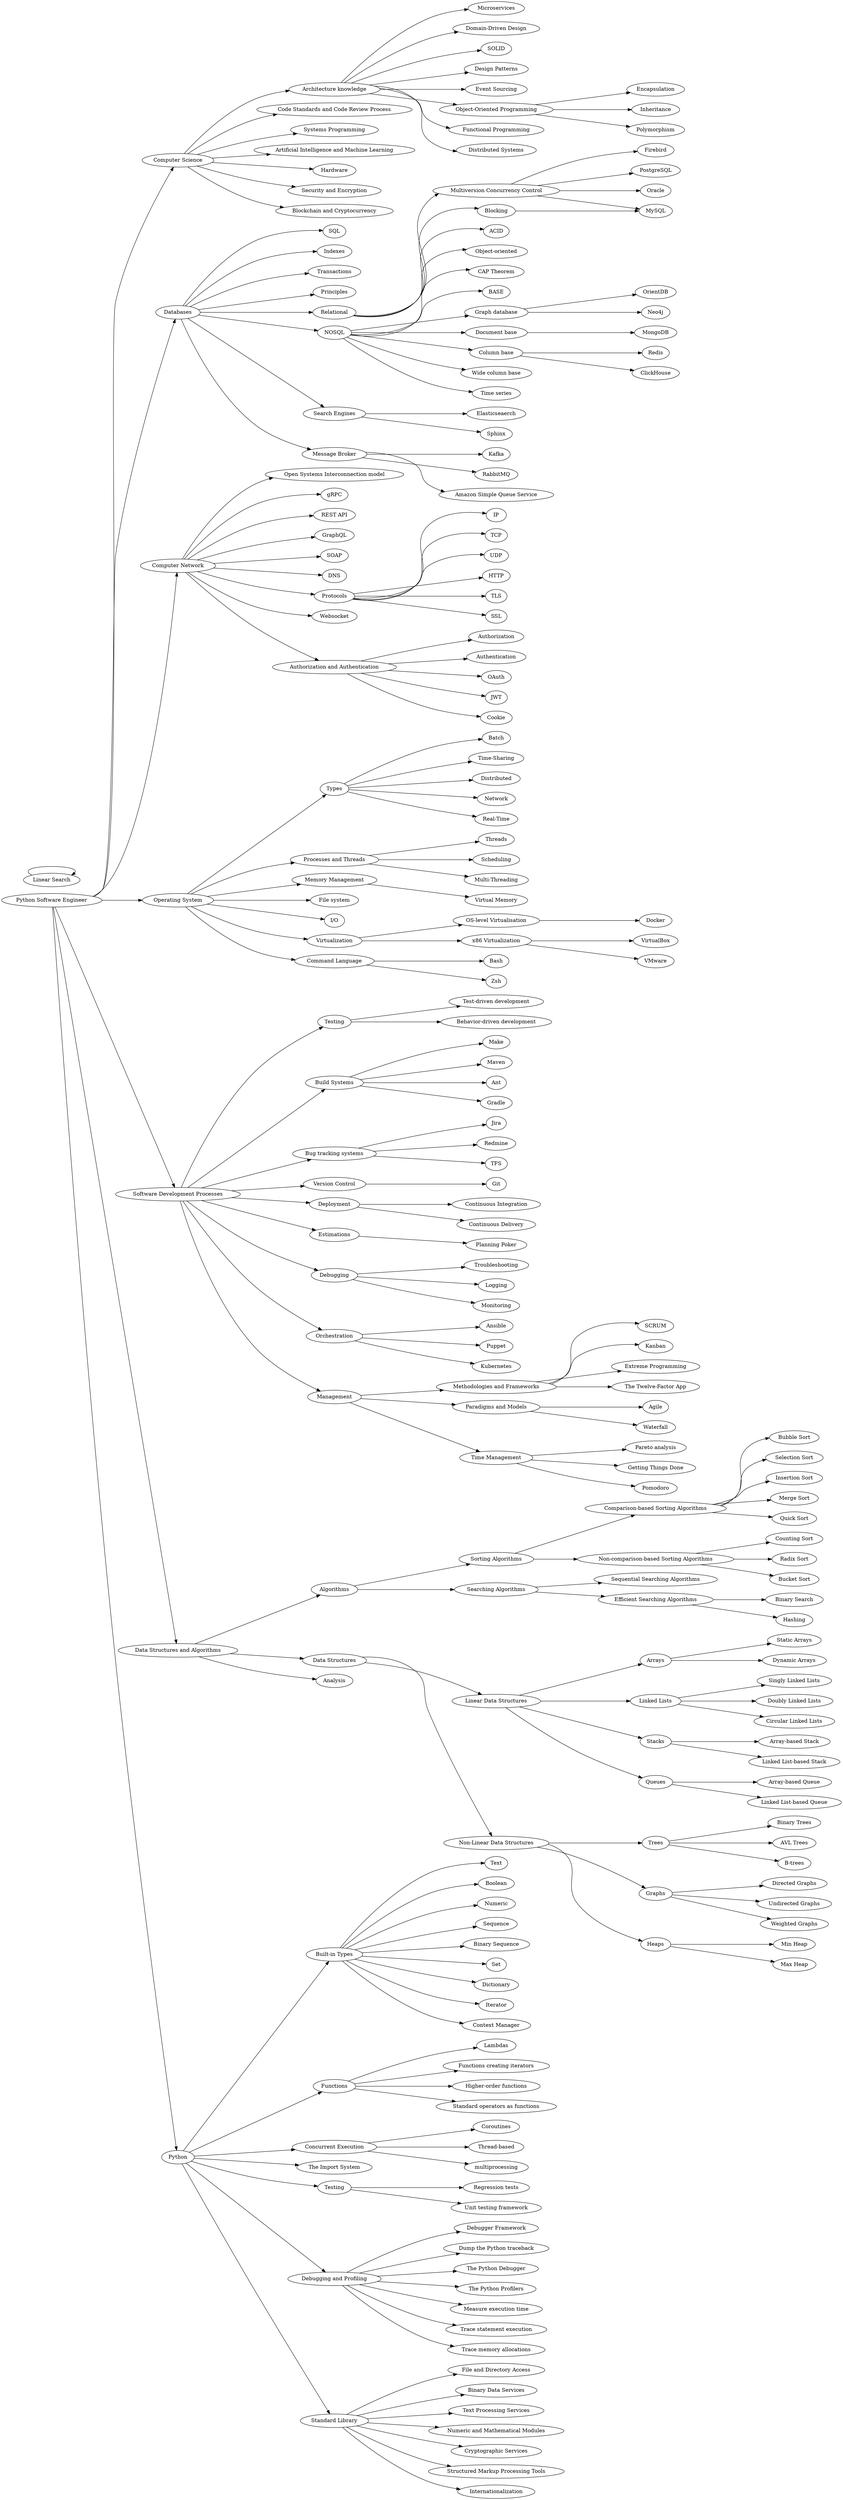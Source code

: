 digraph roadmap {
	rankdir=LR;
	cs->cs_architecture;	
	cs->code;	
	cs->cs_systems;	
	cs->cs_ai;	
	cs->cs_hardware;	
	cs->cs_security;	
	cs->cs_blockchain;	
	cs_architecture->cs_architecture_microservices;	
	cs_architecture->cs_architecture_ddd;	
	cs_architecture->cs_architecture_solid;	
	cs_architecture->cs_architecture_patterns;	
	cs_architecture->cs_architecture_event;	
	cs_architecture->cs_architecture_oop;	
	cs_architecture->cs_architecture_func;	
	cs_architecture->cs_architecture_distributed;	
	cs_architecture_oop->cs_architecture_oop_encapsulation;	
	cs_architecture_oop->cs_architecture_oop_inheritance;	
	cs_architecture_oop->cs_architecture_oop_polymorphism;	
	db->db_sql;	
	db->db_indexes;	
	db->db_transactions;	
	db->db_principles;	
	db->db_relational;	
	db->db_nosql;	
	db->db_search;	
	db->db_message_broker;	
	db_message_broker->db_message_broker_kafka;	
	db_message_broker->db_message_broker_rabbit;	
	db_message_broker->db_message_broker_awssqs;	
	db_relational->db_relational_mvcc;	
	db_relational->db_relational_blocking;	
	db_relational->db_relational_acid;	
	db_relational->db_relational_oo;	
	db_relational_mvcc->db_relational_firebird;	
	db_relational_mvcc->db_relational_postgres;	
	db_relational_mvcc->db_relational_oracle;	
	db_relational_mvcc->db_mysql;	
	db_relational_blocking->db_mysql;	
	db_nosql->db_nosql_cap;	
	db_nosql->db_nosql_base;	
	db_nosql->db_nosql_graph;	
	db_nosql->db_nosql_doc;	
	db_nosql->db_nosql_colbase;	
	db_nosql->db_nosql_colwidebase;	
	db_nosql->db_nosql_time;	
	db_nosql_graph->db_nosql_orient;	
	db_nosql_graph->db_nosql_neo4j;	
	db_nosql_doc->db_nosql_mongo;	
	db_nosql_colbase->db_nosql_redis;	
	db_nosql_colbase->db_nosql_clickhouse;	
	db_search->db_search_elasticseaerch;	
	db_search->db_search_sphinx;	
	net->net_osi;	
	net->net_grpc;	
	net->net_restapi;	
	net->net_graphql;	
	net->net_soap;	
	net->net_dns;	
	net->net_protocols;	
	net->net_websocket;	
	net->net_auth;	
	net_protocols->net_protocols_ip;	
	net_protocols->net_protocols_tcp;	
	net_protocols->net_protocols_udp;	
	net_protocols->net_protocols_http;	
	net_protocols->net_protocols_tls;	
	net_protocols->net_protocols_ssl;	
	net_auth->net_auth_authorization;	
	net_auth->net_auth_authentication;	
	net_auth->net_auth_oauth;	
	net_auth->net_auth_jwt;	
	net_auth->net_auth_cookie;	
	os->os_types;	
	os->os_processes;	
	os->os_memory;	
	os->os_filesystem;	
	os->os_io;	
	os->os_virtualization;	
	os->os_shell;	
	os_memory->os_memory_virtual;	
	os_types->os_types_batch;	
	os_types->os_types_time_sharing;	
	os_types->os_types_distributed;	
	os_types->os_types_network;	
	os_types->os_types_realtime;	
	os_processes->os_processes_threads;	
	os_processes->os_processes_scheduling;	
	os_processes->os_processes_multithreading;	
	os_virtualization->os_virtualization_level;	
	os_virtualization->os_virtualization_x86;	
	os_virtualization_level->os_virtualization_level_docker;	
	os_virtualization_x86->os_virtualization_x86_virtualbox;	
	os_virtualization_x86->os_virtualization_x86_vmware;	
	os_shell->os_shell_bash;	
	os_shell->os_shell_zsh;	
	dev->dev_testing;	
	dev->dev_build;	
	dev->dev_trackers;	
	dev->dev_version;	
	dev->dev_deployment;	
	dev->dev_estimation;	
	dev->dev_debugging;	
	dev->dev_orchestration;	
	dev->dev_management;	
	dev_orchestration->dev_orchestration_ansible;	
	dev_orchestration->dev_orchestration_puppet;	
	dev_orchestration->dev_orchestration_k8s;	
	dev_debugging->dev_debugging_troubleshooting;	
	dev_debugging->dev_debugging_logging;	
	dev_debugging->dev_debugging_monitoring;	
	dev_testing->dev_testing_tdd;	
	dev_testing->dev_testing_bdd;	
	dev_trackers->dev_trackers_jira;	
	dev_trackers->dev_trackers_redmine;	
	dev_trackers->dev_trackers_tfs;	
	dev_version->dev_version_git;	
	dev_deployment->dev_deployment_ci;	
	dev_deployment->dev_deployment_cd;	
	dev_management->dev_methodologies;	
	dev_management->dev_paradigms;	
	dev_management->management_time;	
	dev_paradigms->management_paradigms_agile;	
	dev_paradigms->management_paradigms_waterfall;	
	management_time->management_time_pareto;	
	management_time->management_time_gtd;	
	management_time->management_time_pomodoro;	
	dev_methodologies->dev_methodologies_scrum;	
	dev_methodologies->dev_methodologies_kanban;	
	dev_methodologies->dev_methodologies_xp;	
	dev_methodologies->dev_methodologies_12factors;	
	dev_estimation->management_estimation_poker;	
	dev_build->dev_build_make;	
	dev_build->dev_build_maven;	
	dev_build->dev_build_ant;	
	dev_build->dev_build_gradle;	
	dsa->dsa_algorithms;	
	dsa->dsa_data;	
	dsa->dsa_analysis;	
	dsa_algorithms->dsa_algorithms_sorting;	
	dsa_algorithms->dsa_algorithms_searching;	
	dsa_data->dsa_data_linear;	
	dsa_data->dsa_data_nonlinear;	
	dsa_algorithms_sorting->dsa_algorithms_sorting_comparison;	
	dsa_algorithms_sorting->dsa_algorithms_sorting_noncomparison;	
	dsa_algorithms_searching->dsa_algorithms_searching_sequential;	
	dsa_algorithms_searching->dsa_algorithms_searching_efficient;	
	dsa_data_linear->dsa_data_linear_arrays;	
	dsa_data_linear->dsa_data_linear_lists;	
	dsa_data_linear->dsa_data_linear_stacks;	
	dsa_data_linear->dsa_data_linear_queues;	
	dsa_data_nonlinear->dsa_data_nonlinear_trees;	
	dsa_data_nonlinear->dsa_data_nonlinear_graphs;	
	dsa_data_nonlinear->dsa_data_nonlinear_heaps;	
	dsa_algorithms_sorting_comparison->dsa_algorithms_sorting_comparison_bubble;	
	dsa_algorithms_sorting_comparison->dsa_algorithms_sorting_comparison_selection;	
	dsa_algorithms_sorting_comparison->dsa_algorithms_sorting_comparison_insertion;	
	dsa_algorithms_sorting_comparison->dsa_algorithms_sorting_comparison_merge;	
	dsa_algorithms_sorting_comparison->dsa_algorithms_sorting_comparison_quick;	
	dsa_algorithms_sorting_noncomparison->dsa_algorithms_sorting_noncomparison_counting;	
	dsa_algorithms_sorting_noncomparison->dsa_algorithms_sorting_noncomparison_radix;	
	dsa_algorithms_sorting_noncomparison->dsa_algorithms_sorting_noncomparison_bucket;	
	dsa_algorithms_searching_sequential_linear->dsa_algorithms_searching_sequential_linear;	
	dsa_algorithms_searching_efficient->dsa_algorithms_searching_efficient_binary;	
	dsa_algorithms_searching_efficient->dsa_algorithms_searching_efficient_hashing;	
	dsa_data_linear_arrays->dsa_data_linear_arrays_static;	
	dsa_data_linear_arrays->dsa_data_linear_arrays_dynamic;	
	dsa_data_linear_lists->dsa_data_linear_lists_singly;	
	dsa_data_linear_lists->dsa_data_linear_lists_doubly;	
	dsa_data_linear_lists->dsa_data_linear_lists_circular;	
	dsa_data_linear_stacks->dsa_data_linear_stacks_array;	
	dsa_data_linear_stacks->dsa_data_linear_stacks_list;	
	dsa_data_linear_queues->dsa_data_linear_queues_array;	
	dsa_data_linear_queues->dsa_data_linear_queues_list;	
	dsa_data_nonlinear_trees->dsa_data_nonlinear_trees_binary;	
	dsa_data_nonlinear_trees->dsa_data_nonlinear_trees_avl;	
	dsa_data_nonlinear_trees->dsa_data_nonlinear_trees_b;	
	dsa_data_nonlinear_graphs->dsa_data_nonlinear_graphs_directed;	
	dsa_data_nonlinear_graphs->dsa_data_nonlinear_graphs_undirected;	
	dsa_data_nonlinear_graphs->dsa_data_nonlinear_graphs_weighted;	
	dsa_data_nonlinear_heaps->dsa_data_nonlinear_heaps_min;	
	dsa_data_nonlinear_heaps->dsa_data_nonlinear_heaps_max;	
	python->python_types;	
	python->python_functions;	
	python->python_parallelism;	
	python->python_import_system;	
	python->python_testing;	
	python->python_debugging;	
	python->python_standard_library;	
	python_types->python_types_text;	
	python_types->python_types_boolean;	
	python_types->python_types_numeric;	
	python_types->python_types_sequence;	
	python_types->python_types_binary_sequence;	
	python_types->python_types_set;	
	python_types->python_types_dict;	
	python_types->python_types_iterator;	
	python_types->python_types_context;	
	python_functions->python_functions_lambdas;	
	python_functions->python_functions_itertools;	
	python_functions->python_functions_functools;	
	python_functions->python_functions_operator;	
	python_parallelism->python_parallelism_coroutines;	
	python_parallelism->python_parallelism_threading;	
	python_parallelism->python_parallelism_multiprocessing;	
	python_debugging->python_debugging_bdb;	
	python_debugging->python_debugging_faulthandler;	
	python_debugging->python_debugging_pdb;	
	python_debugging->python_debugging_profilers;	
	python_debugging->python_debugging_timeit;	
	python_debugging->python_debugging_trace_execution;	
	python_debugging->python_debugging_trace_allocations;	
	python_testing->python_testing_regression;	
	python_testing->python_testing_unittest;	
	python_standard_library->python_standard_library_files;	
	python_standard_library->python_standard_library_binary;	
	python_standard_library->python_standard_library_text;	
	python_standard_library->python_standard_library_numeric;	
	python_standard_library->python_standard_library_cryptographic;	
	python_standard_library->python_standard_library_markup;	
	python_standard_library->python_standard_library_internationalization;	
	backend->cs;	
	backend->db;	
	backend->net;	
	backend->os;	
	backend->dev;	
	backend->dsa;	
	backend->python;	
	cs [ label="Computer Science" ];
	cs_architecture [ label="Architecture knowledge" ];
	code [ label="Code Standards and Code Review Process" ];
	cs_systems [ label="Systems Programming" ];
	cs_ai [ label="Artificial Intelligence and Machine Learning" ];
	cs_hardware [ label="Hardware" ];
	cs_security [ label="Security and Encryption" ];
	cs_blockchain [ label="Blockchain and Cryptocurrency" ];
	cs_architecture_microservices [ label="Microservices" ];
	cs_architecture_ddd [ label="Domain-Driven Design" ];
	cs_architecture_solid [ label="SOLID" ];
	cs_architecture_patterns [ label="Design Patterns" ];
	cs_architecture_event [ label="Event Sourcing" ];
	cs_architecture_oop [ label="Object-Oriented Programming" ];
	cs_architecture_func [ label="Functional Programming" ];
	cs_architecture_distributed [ label="Distributed Systems" ];
	cs_architecture_oop_encapsulation [ label="Encapsulation" ];
	cs_architecture_oop_inheritance [ label="Inheritance" ];
	cs_architecture_oop_polymorphism [ label="Polymorphism" ];
	db [ label="Databases" ];
	db_sql [ label="SQL" ];
	db_indexes [ label="Indexes" ];
	db_transactions [ label="Transactions" ];
	db_principles [ label="Principles" ];
	db_relational [ label="Relational" ];
	db_nosql [ label="NOSQL" ];
	db_search [ label="Search Engines" ];
	db_message_broker [ label="Message Broker" ];
	db_message_broker_kafka [ label="Kafka" ];
	db_message_broker_rabbit [ label="RabbitMQ" ];
	db_message_broker_awssqs [ label="Amazon Simple Queue Service" ];
	db_relational_mvcc [ label="Multiversion Concurrency Control" ];
	db_relational_blocking [ label="Blocking" ];
	db_relational_acid [ label="ACID" ];
	db_relational_oo [ label="Object-oriented" ];
	db_relational_firebird [ label="Firebird" ];
	db_relational_postgres [ label="PostgreSQL" ];
	db_relational_oracle [ label="Oracle" ];
	db_mysql [ label="MySQL" ];
	db_nosql_cap [ label="CAP Theorem" ];
	db_nosql_base [ label="BASE" ];
	db_nosql_graph [ label="Graph database" ];
	db_nosql_doc [ label="Document base" ];
	db_nosql_colbase [ label="Column base" ];
	db_nosql_colwidebase [ label="Wide column base" ];
	db_nosql_time [ label="Time series" ];
	db_nosql_orient [ label="OrientDB" ];
	db_nosql_neo4j [ label="Neo4j" ];
	db_nosql_mongo [ label="MongoDB" ];
	db_nosql_redis [ label="Redis" ];
	db_nosql_clickhouse [ label="ClickHouse" ];
	db_search_elasticseaerch [ label="Elasticseaerch" ];
	db_search_sphinx [ label="Sphinx" ];
	net [ label="Computer Network" ];
	net_osi [ label="Open Systems Interconnection model" ];
	net_grpc [ label="gRPC" ];
	net_restapi [ label="REST API" ];
	net_graphql [ label="GraphQL" ];
	net_soap [ label="SOAP" ];
	net_dns [ label="DNS" ];
	net_protocols [ label="Protocols" ];
	net_websocket [ label="Websocket" ];
	net_auth [ label="Authorization and Authentication" ];
	net_protocols_ip [ label="IP" ];
	net_protocols_tcp [ label="TCP" ];
	net_protocols_udp [ label="UDP" ];
	net_protocols_http [ label="HTTP" ];
	net_protocols_tls [ label="TLS" ];
	net_protocols_ssl [ label="SSL" ];
	net_auth_authorization [ label="Authorization" ];
	net_auth_authentication [ label="Authentication" ];
	net_auth_oauth [ label="OAuth" ];
	net_auth_jwt [ label="JWT" ];
	net_auth_cookie [ label="Cookie" ];
	os [ label="Operating System" ];
	os_types [ label="Types" ];
	os_processes [ label="Processes and Threads" ];
	os_memory [ label="Memory Management" ];
	os_filesystem [ label="File system" ];
	os_io [ label="I/O" ];
	os_virtualization [ label="Virtualization" ];
	os_shell [ label="Command Language" ];
	os_memory_virtual [ label="Virtual Memory" ];
	os_types_batch [ label="Batch" ];
	os_types_time_sharing [ label="Time-Sharing" ];
	os_types_distributed [ label="Distributed" ];
	os_types_network [ label="Network" ];
	os_types_realtime [ label="Real-Time" ];
	os_processes_threads [ label="Threads" ];
	os_processes_scheduling [ label="Scheduling" ];
	os_processes_multithreading [ label="Multi-Threading" ];
	os_virtualization_level [ label="OS-level Virtualisation" ];
	os_virtualization_x86 [ label="x86 Virtualization" ];
	os_virtualization_level_docker [ label="Docker" ];
	os_virtualization_x86_virtualbox [ label="VirtualBox" ];
	os_virtualization_x86_vmware [ label="VMware" ];
	os_shell_bash [ label="Bash" ];
	os_shell_zsh [ label="Zsh" ];
	dev [ label="Software Development Processes" ];
	dev_testing [ label="Testing" ];
	dev_build [ label="Build Systems" ];
	dev_trackers [ label="Bug tracking systems" ];
	dev_version [ label="Version Control" ];
	dev_deployment [ label="Deployment" ];
	dev_estimation [ label="Estimations" ];
	dev_debugging [ label="Debugging" ];
	dev_orchestration [ label="Orchestration" ];
	dev_management [ label="Management" ];
	dev_orchestration_ansible [ label="Ansible" ];
	dev_orchestration_puppet [ label="Puppet" ];
	dev_orchestration_k8s [ label="Kubernetes" ];
	dev_debugging_troubleshooting [ label="Troubleshooting" ];
	dev_debugging_logging [ label="Logging" ];
	dev_debugging_monitoring [ label="Monitoring" ];
	dev_testing_tdd [ label="Test-driven development" ];
	dev_testing_bdd [ label="Behavior-driven development" ];
	dev_trackers_jira [ label="Jira" ];
	dev_trackers_redmine [ label="Redmine" ];
	dev_trackers_tfs [ label="TFS" ];
	dev_version_git [ label="Git" ];
	dev_deployment_ci [ label="Continuous Integration" ];
	dev_deployment_cd [ label="Continuous Delivery" ];
	dev_methodologies [ label="Methodologies and Frameworks" ];
	dev_paradigms [ label="Paradigms and Models" ];
	management_time [ label="Time Management" ];
	management_paradigms_agile [ label="Agile" ];
	management_paradigms_waterfall [ label="Waterfall" ];
	management_time_pareto [ label="Pareto analysis" ];
	management_time_gtd [ label="Getting Things Done" ];
	management_time_pomodoro [ label="Pomodoro" ];
	dev_methodologies_scrum [ label="SCRUM" ];
	dev_methodologies_kanban [ label="Kanban" ];
	dev_methodologies_xp [ label="Extreme Programming" ];
	dev_methodologies_12factors [ label="The Twelve-Factor App" ];
	management_estimation_poker [ label="Planning Poker" ];
	dev_build_make [ label="Make" ];
	dev_build_maven [ label="Maven" ];
	dev_build_ant [ label="Ant" ];
	dev_build_gradle [ label="Gradle" ];
	dsa [ label="Data Structures and Algorithms" ];
	dsa_algorithms [ label="Algorithms" ];
	dsa_data [ label="Data Structures" ];
	dsa_analysis [ label="Analysis" ];
	dsa_algorithms_sorting [ label="Sorting Algorithms" ];
	dsa_algorithms_searching [ label="Searching Algorithms" ];
	dsa_data_linear [ label="Linear Data Structures" ];
	dsa_data_nonlinear [ label="Non-Linear Data Structures" ];
	dsa_algorithms_sorting_comparison [ label="Comparison-based Sorting Algorithms" ];
	dsa_algorithms_sorting_noncomparison [ label="Non-comparison-based Sorting Algorithms" ];
	dsa_algorithms_searching_sequential [ label="Sequential Searching Algorithms" ];
	dsa_algorithms_searching_efficient [ label="Efficient Searching Algorithms" ];
	dsa_data_linear_arrays [ label="Arrays" ];
	dsa_data_linear_lists [ label="Linked Lists" ];
	dsa_data_linear_stacks [ label="Stacks" ];
	dsa_data_linear_queues [ label="Queues" ];
	dsa_data_nonlinear_trees [ label="Trees" ];
	dsa_data_nonlinear_graphs [ label="Graphs" ];
	dsa_data_nonlinear_heaps [ label="Heaps" ];
	dsa_algorithms_sorting_comparison_bubble [ label="Bubble Sort" ];
	dsa_algorithms_sorting_comparison_selection [ label="Selection Sort" ];
	dsa_algorithms_sorting_comparison_insertion [ label="Insertion Sort" ];
	dsa_algorithms_sorting_comparison_merge [ label="Merge Sort" ];
	dsa_algorithms_sorting_comparison_quick [ label="Quick Sort" ];
	dsa_algorithms_sorting_noncomparison_counting [ label="Counting Sort" ];
	dsa_algorithms_sorting_noncomparison_radix [ label="Radix Sort" ];
	dsa_algorithms_sorting_noncomparison_bucket [ label="Bucket Sort" ];
	dsa_algorithms_searching_sequential_linear [ label="Linear Search" ];
	dsa_algorithms_searching_efficient_binary [ label="Binary Search" ];
	dsa_algorithms_searching_efficient_hashing [ label="Hashing" ];
	dsa_data_linear_arrays_static [ label="Static Arrays" ];
	dsa_data_linear_arrays_dynamic [ label="Dynamic Arrays" ];
	dsa_data_linear_lists_singly [ label="Singly Linked Lists" ];
	dsa_data_linear_lists_doubly [ label="Doubly Linked Lists" ];
	dsa_data_linear_lists_circular [ label="Circular Linked Lists" ];
	dsa_data_linear_stacks_array [ label="Array-based Stack" ];
	dsa_data_linear_stacks_list [ label="Linked List-based Stack" ];
	dsa_data_linear_queues_array [ label="Array-based Queue" ];
	dsa_data_linear_queues_list [ label="Linked List-based Queue" ];
	dsa_data_nonlinear_trees_binary [ label="Binary Trees" ];
	dsa_data_nonlinear_trees_avl [ label="AVL Trees" ];
	dsa_data_nonlinear_trees_b [ label="B-trees" ];
	dsa_data_nonlinear_graphs_directed [ label="Directed Graphs" ];
	dsa_data_nonlinear_graphs_undirected [ label="Undirected Graphs" ];
	dsa_data_nonlinear_graphs_weighted [ label="Weighted Graphs" ];
	dsa_data_nonlinear_heaps_min [ label="Min Heap" ];
	dsa_data_nonlinear_heaps_max [ label="Max Heap" ];
	python [ label="Python" ];
	python_types [ label="Built-in Types" ];
	python_functions [ label="Functions" ];
	python_parallelism [ label="Concurrent Execution" ];
	python_import_system [ label="The Import System" ];
	python_testing [ label="Testing" ];
	python_debugging [ label="Debugging and Profiling" ];
	python_standard_library [ label="Standard Library" ];
	python_types_text [ label="Text" ];
	python_types_boolean [ label="Boolean" ];
	python_types_numeric [ label="Numeric" ];
	python_types_sequence [ label="Sequence" ];
	python_types_binary_sequence [ label="Binary Sequence" ];
	python_types_set [ label="Set" ];
	python_types_dict [ label="Dictionary" ];
	python_types_iterator [ label="Iterator" ];
	python_types_context [ label="Context Manager" ];
	python_functions_lambdas [ label="Lambdas" ];
	python_functions_itertools [ label="Functions creating iterators" ];
	python_functions_functools [ label="Higher-order functions" ];
	python_functions_operator [ label="Standard operators as functions" ];
	python_parallelism_coroutines [ label="Coroutines" ];
	python_parallelism_threading [ label="Thread-based" ];
	python_parallelism_multiprocessing [ label="multiprocessing" ];
	python_debugging_bdb [ label="Debugger Framework" ];
	python_debugging_faulthandler [ label="Dump the Python traceback" ];
	python_debugging_pdb [ label="The Python Debugger" ];
	python_debugging_profilers [ label="The Python Profilers" ];
	python_debugging_timeit [ label="Measure execution time" ];
	python_debugging_trace_execution [ label="Trace statement execution" ];
	python_debugging_trace_allocations [ label="Trace memory allocations" ];
	python_testing_regression [ label="Regression tests" ];
	python_testing_unittest [ label="Unit testing framework" ];
	python_standard_library_files [ label="File and Directory Access" ];
	python_standard_library_binary [ label="Binary Data Services" ];
	python_standard_library_text [ label="Text Processing Services" ];
	python_standard_library_numeric [ label="Numeric and Mathematical Modules" ];
	python_standard_library_cryptographic [ label="Cryptographic Services" ];
	python_standard_library_markup [ label="Structured Markup Processing Tools" ];
	python_standard_library_internationalization [ label="Internationalization" ];
	backend [ label="Python Software Engineer" ];
}
